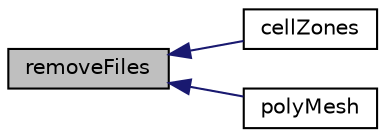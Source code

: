 digraph "removeFiles"
{
  bgcolor="transparent";
  edge [fontname="Helvetica",fontsize="10",labelfontname="Helvetica",labelfontsize="10"];
  node [fontname="Helvetica",fontsize="10",shape=record];
  rankdir="LR";
  Node26222 [label="removeFiles",height=0.2,width=0.4,color="black", fillcolor="grey75", style="filled", fontcolor="black"];
  Node26222 -> Node26223 [dir="back",color="midnightblue",fontsize="10",style="solid",fontname="Helvetica"];
  Node26223 [label="cellZones",height=0.2,width=0.4,color="black",URL="$a28565.html#a981f3e92ff079e144ef55a4fcb32dfd2",tooltip="Return non-const access to the cellZones. "];
  Node26222 -> Node26224 [dir="back",color="midnightblue",fontsize="10",style="solid",fontname="Helvetica"];
  Node26224 [label="polyMesh",height=0.2,width=0.4,color="black",URL="$a28565.html#a26bb3c2a2a5476b329d60ac7646e18a7",tooltip="Construct from cell shapes. "];
}
